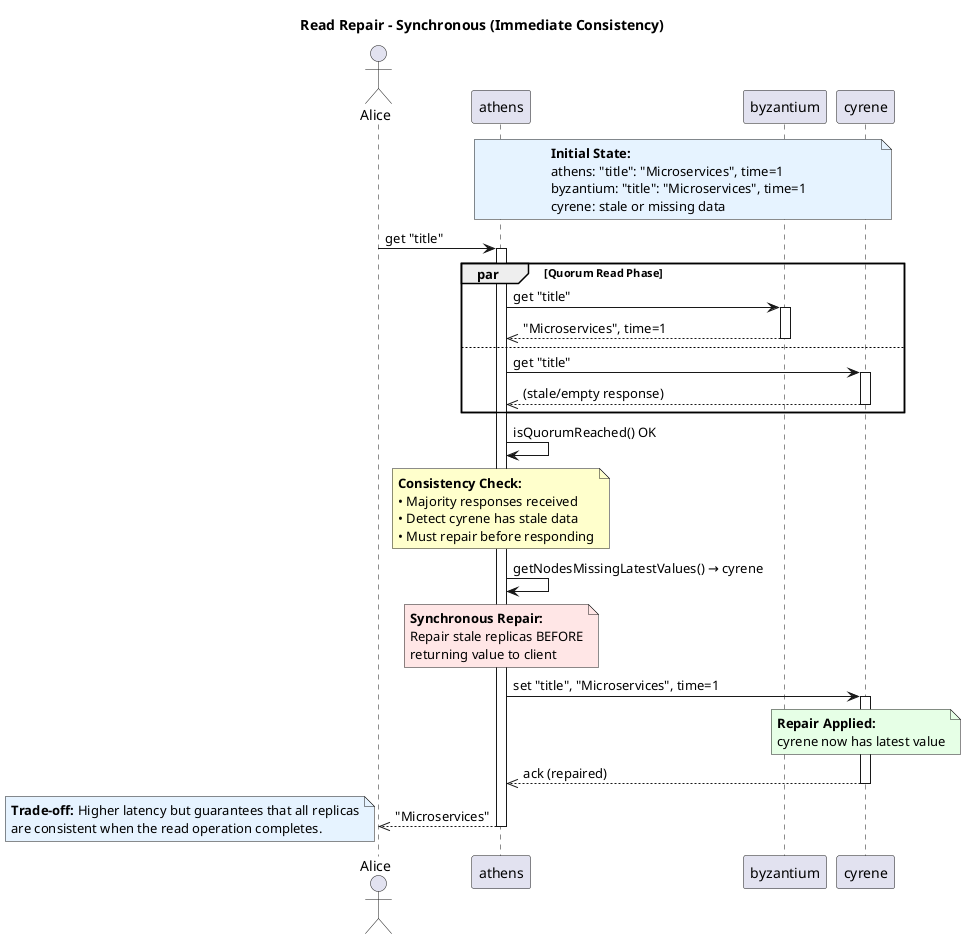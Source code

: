 @startuml

title Read Repair - Synchronous (Immediate Consistency)

actor Alice
participant athens
participant byzantium  
participant cyrene

note over athens, cyrene #E6F3FF
**Initial State:**
athens: "title": "Microservices", time=1
byzantium: "title": "Microservices", time=1
cyrene: stale or missing data
end note

Alice -> athens : get "title"
activate athens

par Quorum Read Phase
  athens -> byzantium : get "title"
  activate byzantium
  byzantium -->> athens : "Microservices", time=1
  deactivate byzantium
else
  athens -> cyrene : get "title"  
  activate cyrene
  cyrene -->> athens : (stale/empty response)
  deactivate cyrene
end

athens -> athens : isQuorumReached() OK
note over athens #FFFFCC
**Consistency Check:**
• Majority responses received
• Detect cyrene has stale data
• Must repair before responding
end note

athens -> athens : getNodesMissingLatestValues() → cyrene

note over athens #FFE6E6
**Synchronous Repair:**
Repair stale replicas BEFORE
returning value to client
end note

athens -> cyrene : set "title", "Microservices", time=1
activate cyrene
note over cyrene #E6FFE6
**Repair Applied:**
cyrene now has latest value
end note
cyrene -->> athens : ack (repaired)
deactivate cyrene

athens -->> Alice : "Microservices"
deactivate athens

note bottom #E6F3FF
**Trade-off:** Higher latency but guarantees that all replicas
are consistent when the read operation completes.
end note
@enduml 